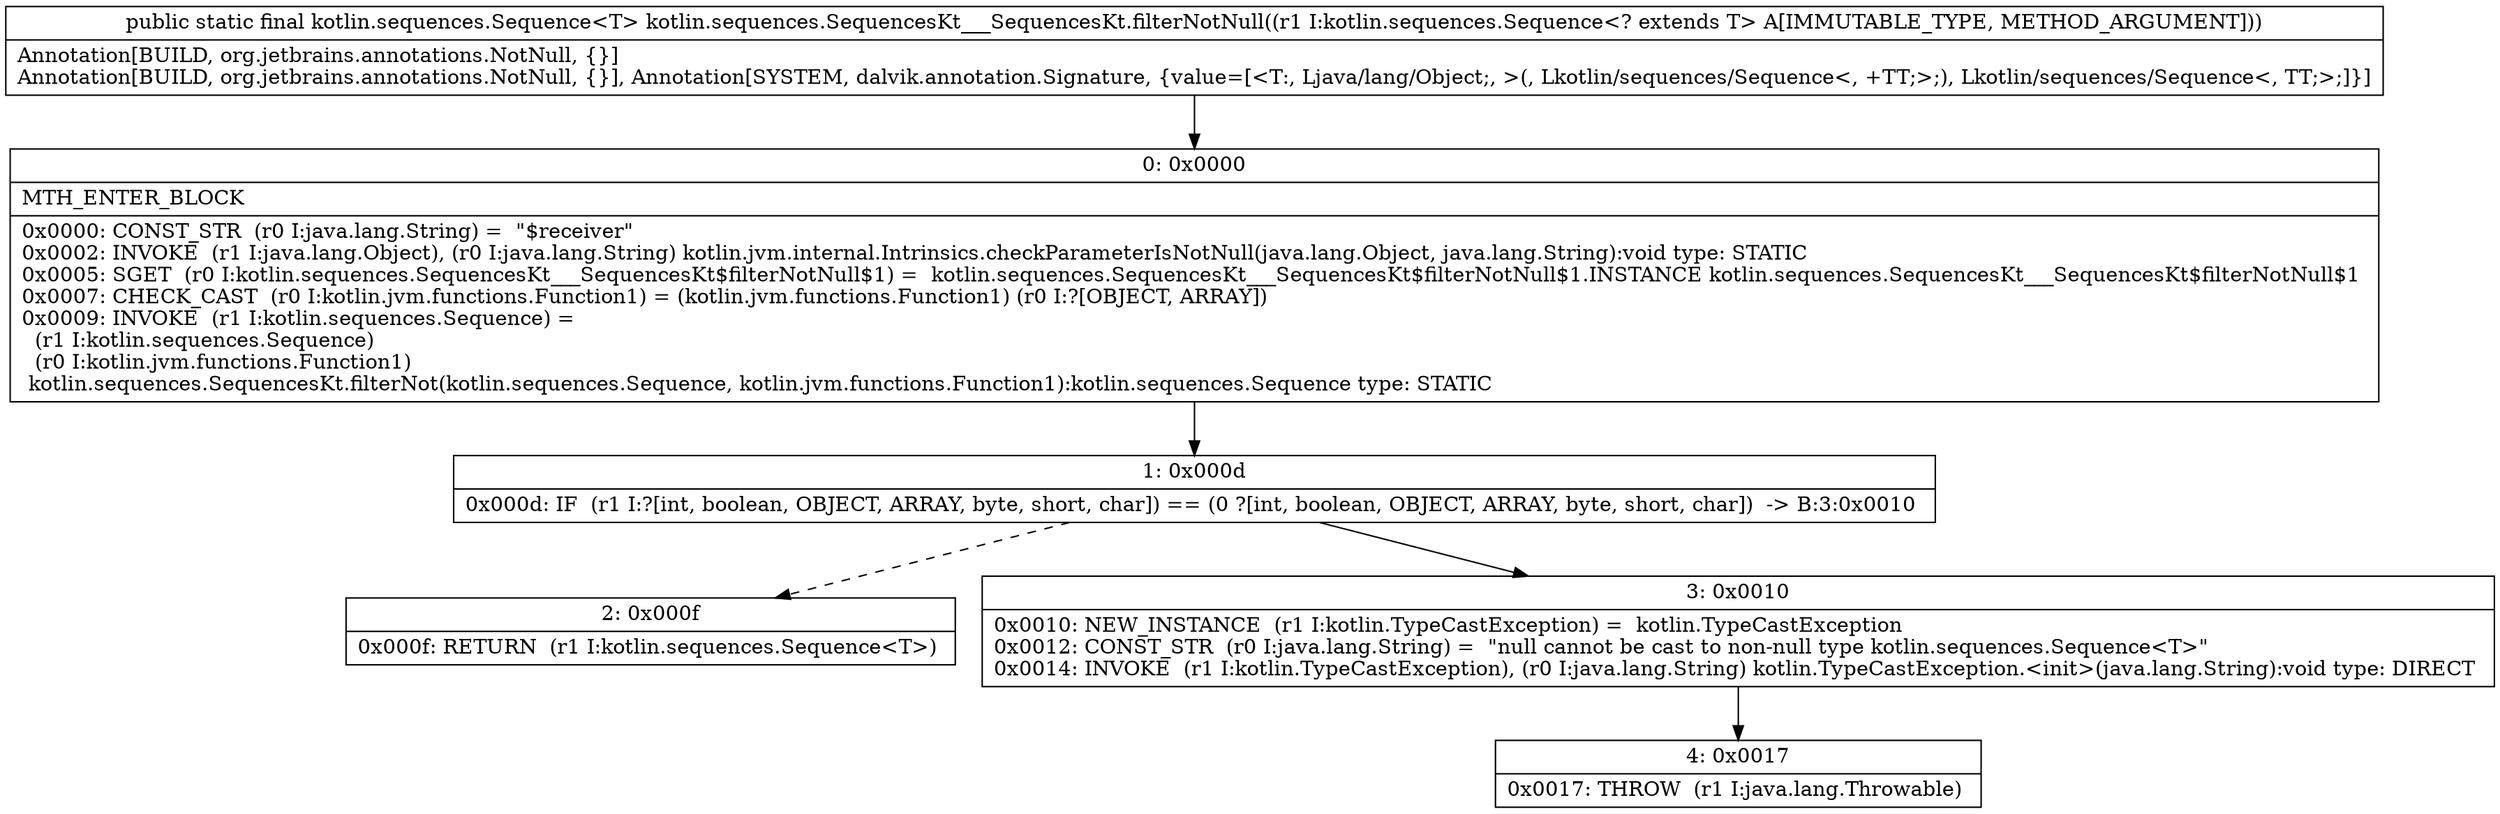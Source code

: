 digraph "CFG forkotlin.sequences.SequencesKt___SequencesKt.filterNotNull(Lkotlin\/sequences\/Sequence;)Lkotlin\/sequences\/Sequence;" {
Node_0 [shape=record,label="{0\:\ 0x0000|MTH_ENTER_BLOCK\l|0x0000: CONST_STR  (r0 I:java.lang.String) =  \"$receiver\" \l0x0002: INVOKE  (r1 I:java.lang.Object), (r0 I:java.lang.String) kotlin.jvm.internal.Intrinsics.checkParameterIsNotNull(java.lang.Object, java.lang.String):void type: STATIC \l0x0005: SGET  (r0 I:kotlin.sequences.SequencesKt___SequencesKt$filterNotNull$1) =  kotlin.sequences.SequencesKt___SequencesKt$filterNotNull$1.INSTANCE kotlin.sequences.SequencesKt___SequencesKt$filterNotNull$1 \l0x0007: CHECK_CAST  (r0 I:kotlin.jvm.functions.Function1) = (kotlin.jvm.functions.Function1) (r0 I:?[OBJECT, ARRAY]) \l0x0009: INVOKE  (r1 I:kotlin.sequences.Sequence) = \l  (r1 I:kotlin.sequences.Sequence)\l  (r0 I:kotlin.jvm.functions.Function1)\l kotlin.sequences.SequencesKt.filterNot(kotlin.sequences.Sequence, kotlin.jvm.functions.Function1):kotlin.sequences.Sequence type: STATIC \l}"];
Node_1 [shape=record,label="{1\:\ 0x000d|0x000d: IF  (r1 I:?[int, boolean, OBJECT, ARRAY, byte, short, char]) == (0 ?[int, boolean, OBJECT, ARRAY, byte, short, char])  \-\> B:3:0x0010 \l}"];
Node_2 [shape=record,label="{2\:\ 0x000f|0x000f: RETURN  (r1 I:kotlin.sequences.Sequence\<T\>) \l}"];
Node_3 [shape=record,label="{3\:\ 0x0010|0x0010: NEW_INSTANCE  (r1 I:kotlin.TypeCastException) =  kotlin.TypeCastException \l0x0012: CONST_STR  (r0 I:java.lang.String) =  \"null cannot be cast to non\-null type kotlin.sequences.Sequence\<T\>\" \l0x0014: INVOKE  (r1 I:kotlin.TypeCastException), (r0 I:java.lang.String) kotlin.TypeCastException.\<init\>(java.lang.String):void type: DIRECT \l}"];
Node_4 [shape=record,label="{4\:\ 0x0017|0x0017: THROW  (r1 I:java.lang.Throwable) \l}"];
MethodNode[shape=record,label="{public static final kotlin.sequences.Sequence\<T\> kotlin.sequences.SequencesKt___SequencesKt.filterNotNull((r1 I:kotlin.sequences.Sequence\<? extends T\> A[IMMUTABLE_TYPE, METHOD_ARGUMENT]))  | Annotation[BUILD, org.jetbrains.annotations.NotNull, \{\}]\lAnnotation[BUILD, org.jetbrains.annotations.NotNull, \{\}], Annotation[SYSTEM, dalvik.annotation.Signature, \{value=[\<T:, Ljava\/lang\/Object;, \>(, Lkotlin\/sequences\/Sequence\<, +TT;\>;), Lkotlin\/sequences\/Sequence\<, TT;\>;]\}]\l}"];
MethodNode -> Node_0;
Node_0 -> Node_1;
Node_1 -> Node_2[style=dashed];
Node_1 -> Node_3;
Node_3 -> Node_4;
}

